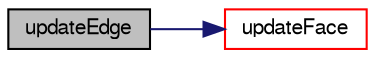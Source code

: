 digraph "updateEdge"
{
  bgcolor="transparent";
  edge [fontname="FreeSans",fontsize="10",labelfontname="FreeSans",labelfontsize="10"];
  node [fontname="FreeSans",fontsize="10",shape=record];
  rankdir="LR";
  Node27 [label="updateEdge",height=0.2,width=0.4,color="black", fillcolor="grey75", style="filled", fontcolor="black"];
  Node27 -> Node28 [color="midnightblue",fontsize="10",style="solid",fontname="FreeSans"];
  Node28 [label="updateFace",height=0.2,width=0.4,color="red",URL="$a24826.html#ab2e283791e9cb154ba88b73a7b757fa3",tooltip="Influence of edge on face. "];
}
